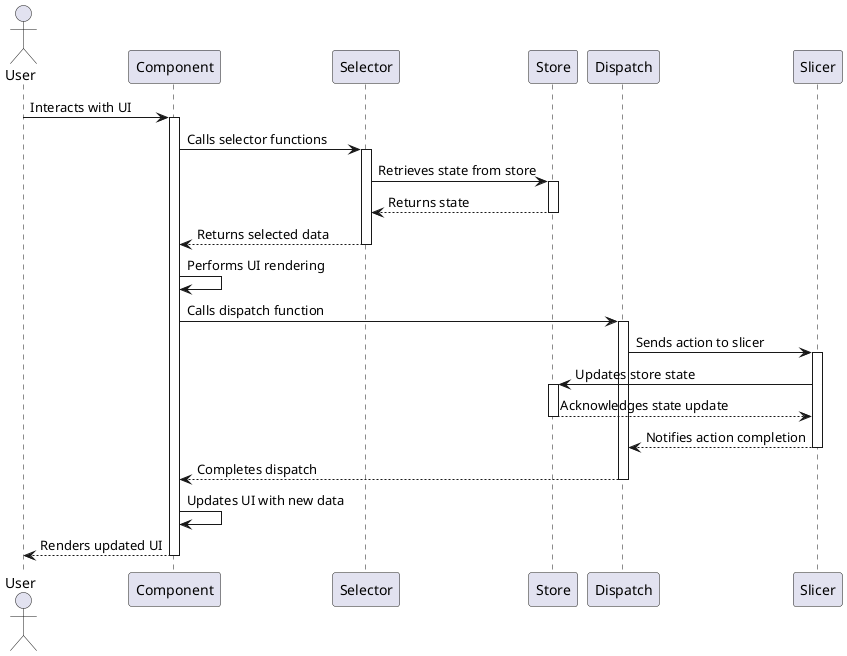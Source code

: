 @startuml

actor User

User -> Component: Interacts with UI

activate Component

Component -> Selector: Calls selector functions
activate Selector

Selector -> Store: Retrieves state from store
activate Store

Store --> Selector: Returns state
deactivate Store

Selector --> Component: Returns selected data
deactivate Selector

Component -> Component: Performs UI rendering

Component -> Dispatch: Calls dispatch function
activate Dispatch

Dispatch -> Slicer: Sends action to slicer
activate Slicer

Slicer -> Store: Updates store state
activate Store

Store --> Slicer: Acknowledges state update
deactivate Store

Slicer --> Dispatch: Notifies action completion
deactivate Slicer

Dispatch --> Component: Completes dispatch
deactivate Dispatch

Component -> Component: Updates UI with new data

Component --> User: Renders updated UI

deactivate Component

@enduml
